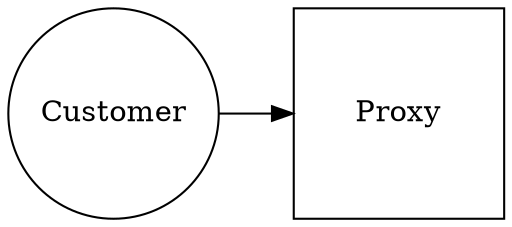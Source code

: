 digraph G {
				Customer [shape=circle, height=1.4];
				Proxy [shape=square, height=1.4];

				rankdir=LR;

				Customer -> Proxy;
}